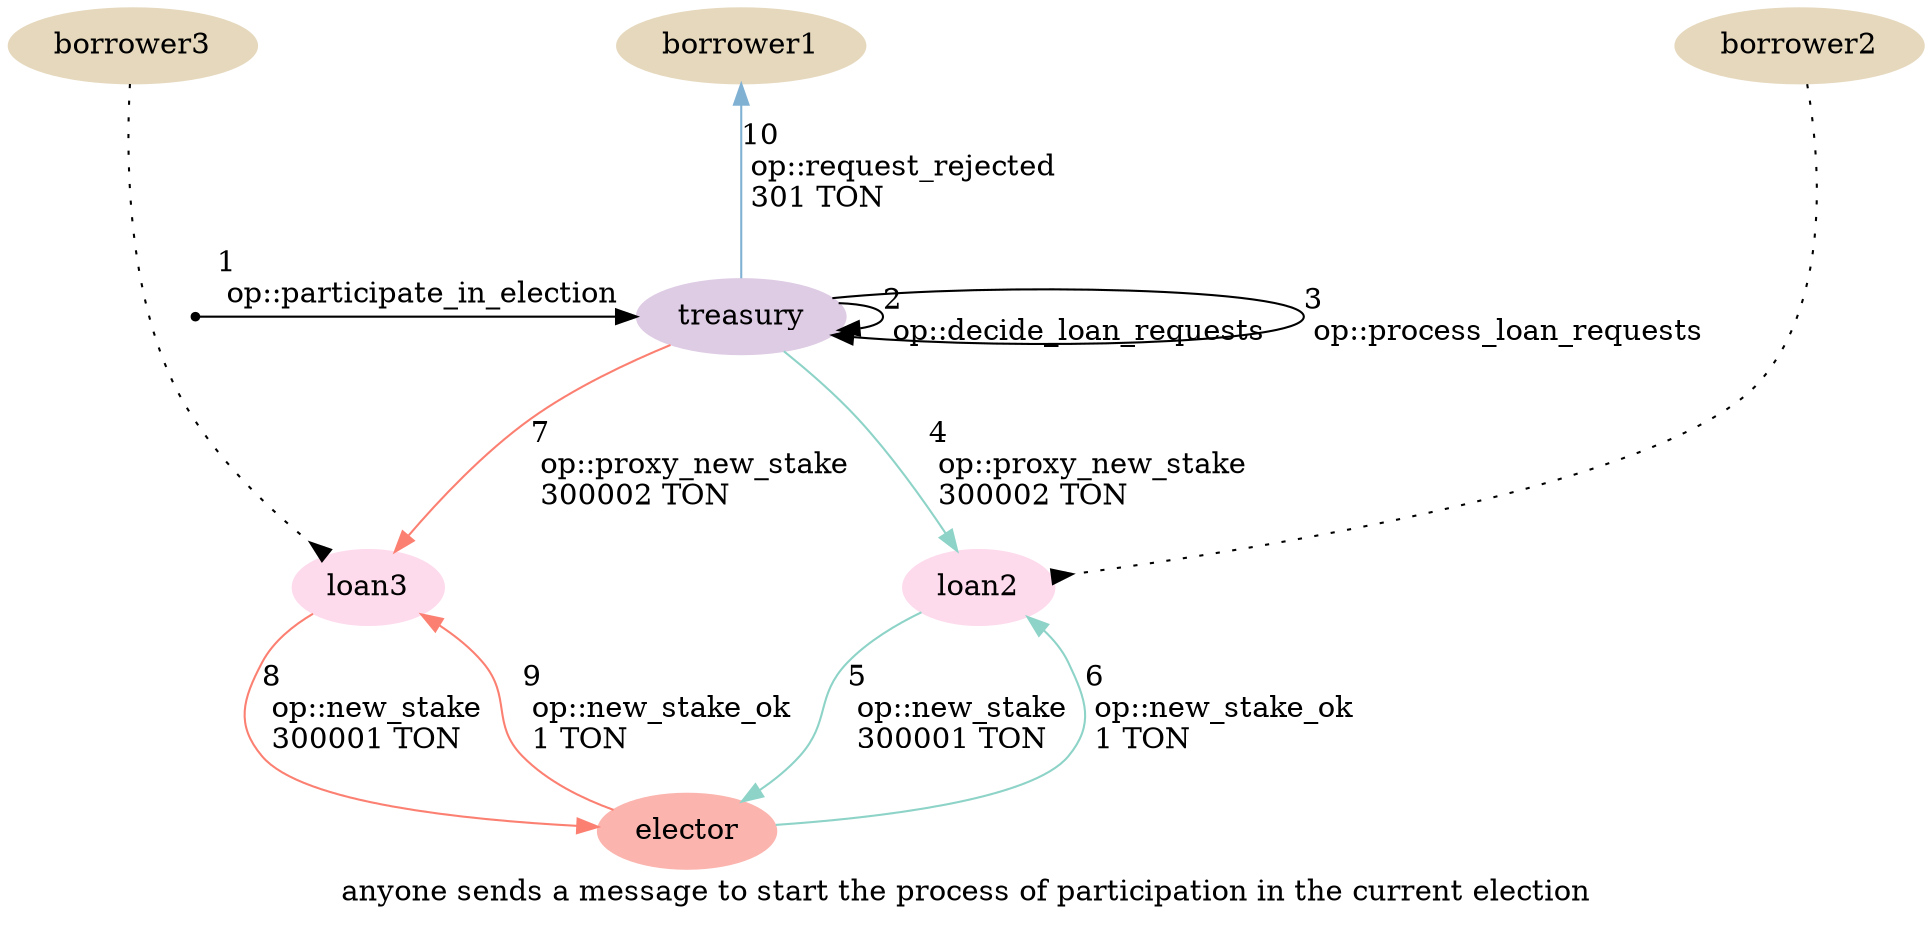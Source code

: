 digraph {
    label="anyone sends a message to start the process of participation in the current election"
    node [ colorscheme=pastel19 style=filled ]
    edge [ colorscheme=set39 ]

    /* Entities */
    external [ shape=point ]
    treasury [ color=4 ]
    loan2, loan3 [ color=8 ]
    elector [ color=1 ]
    borrower1, borrower2, borrower3 [ color=7 ]

    /* Relationships */
    borrower2 -> loan2 [ arrowhead=inv style=dotted ]
    borrower3 -> loan3 [ arrowhead=inv style=dotted ]
    external -> treasury [ label="1\l op::participate_in_election\l" ]
    treasury -> treasury [ label="\l2\l op::decide_loan_requests    \l\l" ]
    treasury -> treasury [ label="\l3\l op::process_loan_requests\l\l" ]

    treasury -> loan2 [ label="4\l op::proxy_new_stake\l 300002 TON\l" color=1 ]
    loan2 -> elector [ label="5\l op::new_stake\l 300001 TON\l" color=1 ]
    elector -> loan2 [ label="6\l op::new_stake_ok\l 1 TON\l" color=1 ]

    treasury -> loan3 [ label="7\l op::proxy_new_stake\l 300002 TON\l" color=4 ]
    loan3 -> elector [ label="8\l op::new_stake\l 300001 TON\l" color=4 ]
    elector -> loan3 [ label="9\l op::new_stake_ok\l 1 TON\l" color=4 ]

    treasury -> borrower1 [ label="10\l op::request_rejected\l 301 TON\l" color=5 ]

    /* Ranks */
    { rank=min borrower1 borrower2 borrower3 }
    { rank=same external treasury }
    { rank=max elector }
}
